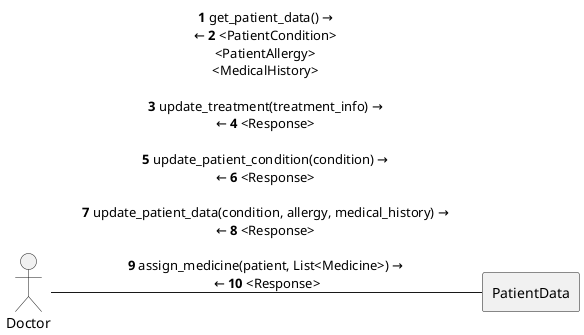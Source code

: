 @startuml Patient Condition Review

left to right direction

actor Doctor

rectangle PatientData

Doctor -- PatientData: \
**1** get_patient_data() → \n\
← **2** <PatientCondition> \n\
<PatientAllergy> \n\
<MedicalHistory> \n\n\
\
**3** update_treatment(treatment_info) → \n\
← **4** <Response> \n\n\
\
**5** update_patient_condition(condition) → \n\
← **6** <Response> \n\n\
\
**7** update_patient_data(condition, allergy, medical_history) → \n\
← **8** <Response> \n\n\
\
**9** assign_medicine(patient, List<Medicine>) → \n\
← **10** <Response>

@enduml